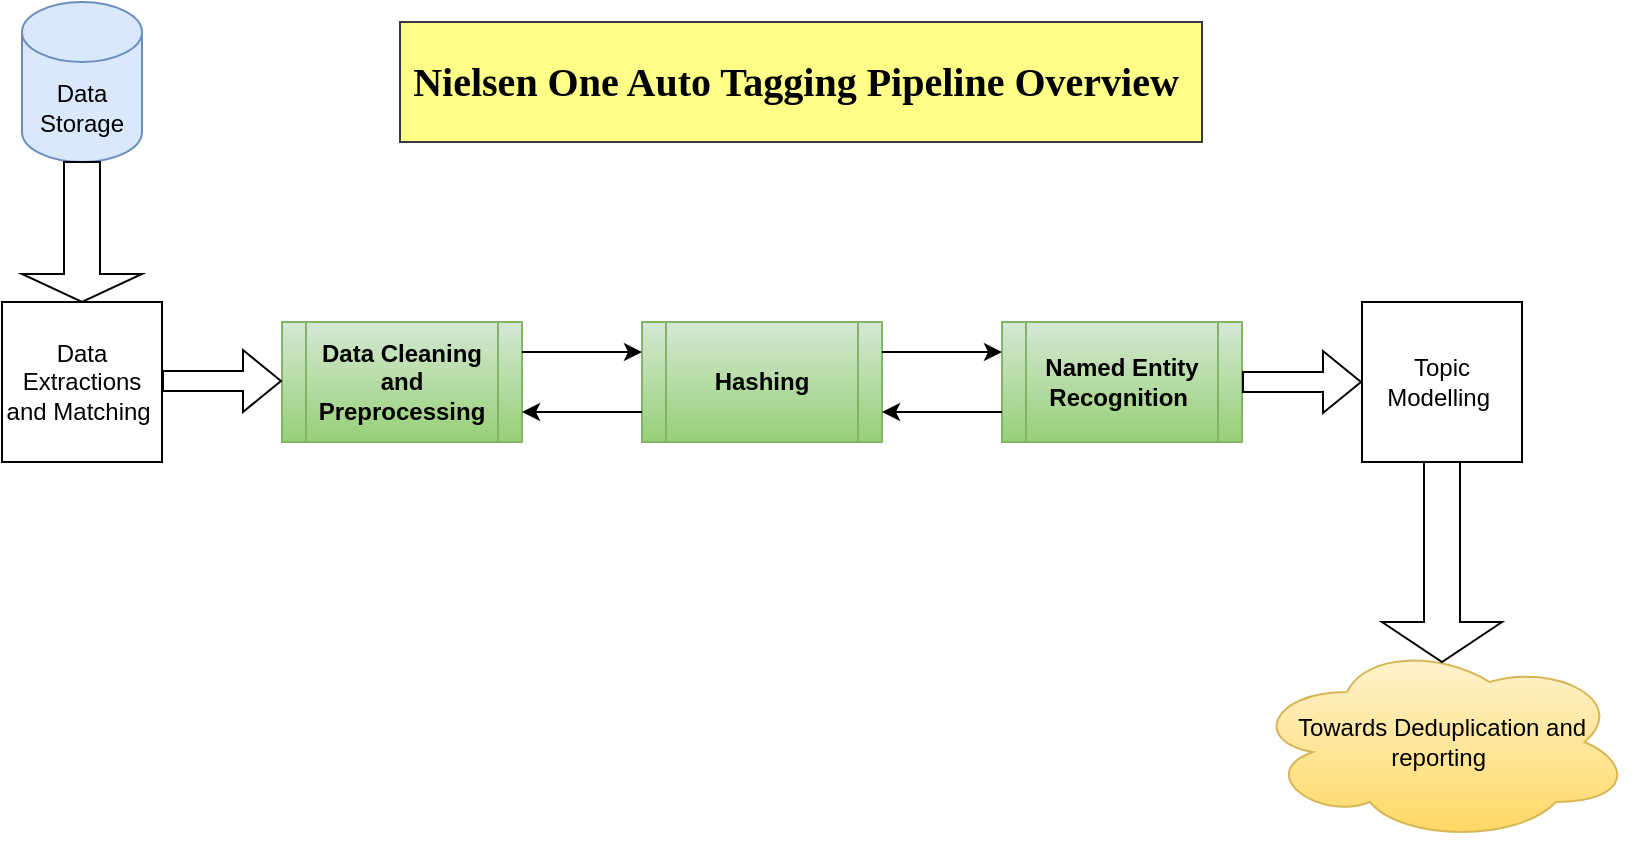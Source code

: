 <mxfile version="28.0.7">
  <diagram name="Page-1" id="FI8hZV1EhYLFNZEdJ58t">
    <mxGraphModel dx="872" dy="473" grid="1" gridSize="10" guides="1" tooltips="1" connect="1" arrows="1" fold="1" page="1" pageScale="1" pageWidth="827" pageHeight="1169" math="0" shadow="0">
      <root>
        <mxCell id="0" />
        <mxCell id="1" parent="0" />
        <mxCell id="WyMAr9uXWNtobNJMjlKe-3" value="Data Extractions and Matching&amp;nbsp;" style="whiteSpace=wrap;html=1;aspect=fixed;" vertex="1" parent="1">
          <mxGeometry x="40" y="160" width="80" height="80" as="geometry" />
        </mxCell>
        <mxCell id="WyMAr9uXWNtobNJMjlKe-7" value="&lt;b&gt;Data Cleaning and Preprocessing&lt;/b&gt;" style="shape=process;whiteSpace=wrap;html=1;backgroundOutline=1;fillColor=#d5e8d4;strokeColor=#82b366;gradientColor=#97d077;" vertex="1" parent="1">
          <mxGeometry x="180" y="170" width="120" height="60" as="geometry" />
        </mxCell>
        <mxCell id="WyMAr9uXWNtobNJMjlKe-8" value="&lt;b&gt;Hashing&lt;/b&gt;" style="shape=process;whiteSpace=wrap;html=1;backgroundOutline=1;fillColor=#d5e8d4;strokeColor=#82b366;gradientColor=#97d077;" vertex="1" parent="1">
          <mxGeometry x="360" y="170" width="120" height="60" as="geometry" />
        </mxCell>
        <mxCell id="WyMAr9uXWNtobNJMjlKe-9" value="&lt;b&gt;Named Entity Recognition&amp;nbsp;&lt;/b&gt;" style="shape=process;whiteSpace=wrap;html=1;backgroundOutline=1;fillColor=#d5e8d4;strokeColor=#82b366;gradientColor=#97d077;" vertex="1" parent="1">
          <mxGeometry x="540" y="170" width="120" height="60" as="geometry" />
        </mxCell>
        <mxCell id="WyMAr9uXWNtobNJMjlKe-10" value="Topic Modelling&amp;nbsp;" style="whiteSpace=wrap;html=1;aspect=fixed;" vertex="1" parent="1">
          <mxGeometry x="720" y="160" width="80" height="80" as="geometry" />
        </mxCell>
        <mxCell id="WyMAr9uXWNtobNJMjlKe-11" value="Data Storage" style="shape=cylinder3;whiteSpace=wrap;html=1;boundedLbl=1;backgroundOutline=1;size=15;fillColor=#dae8fc;strokeColor=#6c8ebf;" vertex="1" parent="1">
          <mxGeometry x="50" y="10" width="60" height="80" as="geometry" />
        </mxCell>
        <mxCell id="WyMAr9uXWNtobNJMjlKe-12" value="Towards Deduplication and reporting&amp;nbsp;" style="ellipse;shape=cloud;whiteSpace=wrap;html=1;fillColor=#fff2cc;strokeColor=#d6b656;gradientColor=#ffd966;" vertex="1" parent="1">
          <mxGeometry x="665" y="330" width="190" height="100" as="geometry" />
        </mxCell>
        <mxCell id="WyMAr9uXWNtobNJMjlKe-13" value="" style="shape=flexArrow;endArrow=classic;html=1;rounded=0;entryX=0;entryY=0.5;entryDx=0;entryDy=0;exitX=1;exitY=0.5;exitDx=0;exitDy=0;" edge="1" parent="1" source="WyMAr9uXWNtobNJMjlKe-9" target="WyMAr9uXWNtobNJMjlKe-10">
          <mxGeometry width="50" height="50" relative="1" as="geometry">
            <mxPoint x="640" y="200" as="sourcePoint" />
            <mxPoint x="670" y="150" as="targetPoint" />
          </mxGeometry>
        </mxCell>
        <mxCell id="WyMAr9uXWNtobNJMjlKe-16" value="" style="endArrow=classic;html=1;rounded=0;exitX=1;exitY=0.25;exitDx=0;exitDy=0;entryX=0;entryY=0.25;entryDx=0;entryDy=0;" edge="1" parent="1" source="WyMAr9uXWNtobNJMjlKe-7" target="WyMAr9uXWNtobNJMjlKe-8">
          <mxGeometry width="50" height="50" relative="1" as="geometry">
            <mxPoint x="390" y="260" as="sourcePoint" />
            <mxPoint x="440" y="210" as="targetPoint" />
          </mxGeometry>
        </mxCell>
        <mxCell id="WyMAr9uXWNtobNJMjlKe-17" value="" style="endArrow=classic;html=1;rounded=0;exitX=0;exitY=0.75;exitDx=0;exitDy=0;entryX=1;entryY=0.75;entryDx=0;entryDy=0;" edge="1" parent="1" source="WyMAr9uXWNtobNJMjlKe-8" target="WyMAr9uXWNtobNJMjlKe-7">
          <mxGeometry width="50" height="50" relative="1" as="geometry">
            <mxPoint x="320" y="270" as="sourcePoint" />
            <mxPoint x="370" y="270" as="targetPoint" />
          </mxGeometry>
        </mxCell>
        <mxCell id="WyMAr9uXWNtobNJMjlKe-18" value="" style="endArrow=classic;html=1;rounded=0;exitX=1;exitY=0.25;exitDx=0;exitDy=0;entryX=0;entryY=0.25;entryDx=0;entryDy=0;" edge="1" parent="1" source="WyMAr9uXWNtobNJMjlKe-8" target="WyMAr9uXWNtobNJMjlKe-9">
          <mxGeometry width="50" height="50" relative="1" as="geometry">
            <mxPoint x="460" y="190" as="sourcePoint" />
            <mxPoint x="510" y="190" as="targetPoint" />
          </mxGeometry>
        </mxCell>
        <mxCell id="WyMAr9uXWNtobNJMjlKe-20" value="" style="endArrow=classic;html=1;rounded=0;exitX=0;exitY=0.75;exitDx=0;exitDy=0;entryX=1;entryY=0.75;entryDx=0;entryDy=0;" edge="1" parent="1" source="WyMAr9uXWNtobNJMjlKe-9" target="WyMAr9uXWNtobNJMjlKe-8">
          <mxGeometry width="50" height="50" relative="1" as="geometry">
            <mxPoint x="390" y="260" as="sourcePoint" />
            <mxPoint x="440" y="210" as="targetPoint" />
          </mxGeometry>
        </mxCell>
        <mxCell id="WyMAr9uXWNtobNJMjlKe-23" value="" style="shape=flexArrow;endArrow=classic;html=1;rounded=0;entryX=0;entryY=0.5;entryDx=0;entryDy=0;exitX=1;exitY=0.5;exitDx=0;exitDy=0;" edge="1" parent="1">
          <mxGeometry width="50" height="50" relative="1" as="geometry">
            <mxPoint x="120" y="199.5" as="sourcePoint" />
            <mxPoint x="180" y="199.5" as="targetPoint" />
          </mxGeometry>
        </mxCell>
        <mxCell id="WyMAr9uXWNtobNJMjlKe-24" value="" style="shape=singleArrow;direction=south;whiteSpace=wrap;html=1;" vertex="1" parent="1">
          <mxGeometry x="50" y="90" width="60" height="70" as="geometry" />
        </mxCell>
        <mxCell id="WyMAr9uXWNtobNJMjlKe-25" value="" style="shape=singleArrow;direction=south;whiteSpace=wrap;html=1;" vertex="1" parent="1">
          <mxGeometry x="730" y="240" width="60" height="100" as="geometry" />
        </mxCell>
        <mxCell id="WyMAr9uXWNtobNJMjlKe-26" value="&lt;h2&gt;&lt;b&gt;&lt;font face=&quot;Times New Roman&quot; style=&quot;font-size: 20px;&quot;&gt;Nielsen One Auto Tagging Pipeline Overview&amp;nbsp;&lt;/font&gt;&lt;/b&gt;&lt;/h2&gt;" style="rounded=0;whiteSpace=wrap;html=1;fillColor=#ffff88;strokeColor=#36393d;" vertex="1" parent="1">
          <mxGeometry x="239" y="20" width="401" height="60" as="geometry" />
        </mxCell>
      </root>
    </mxGraphModel>
  </diagram>
</mxfile>
